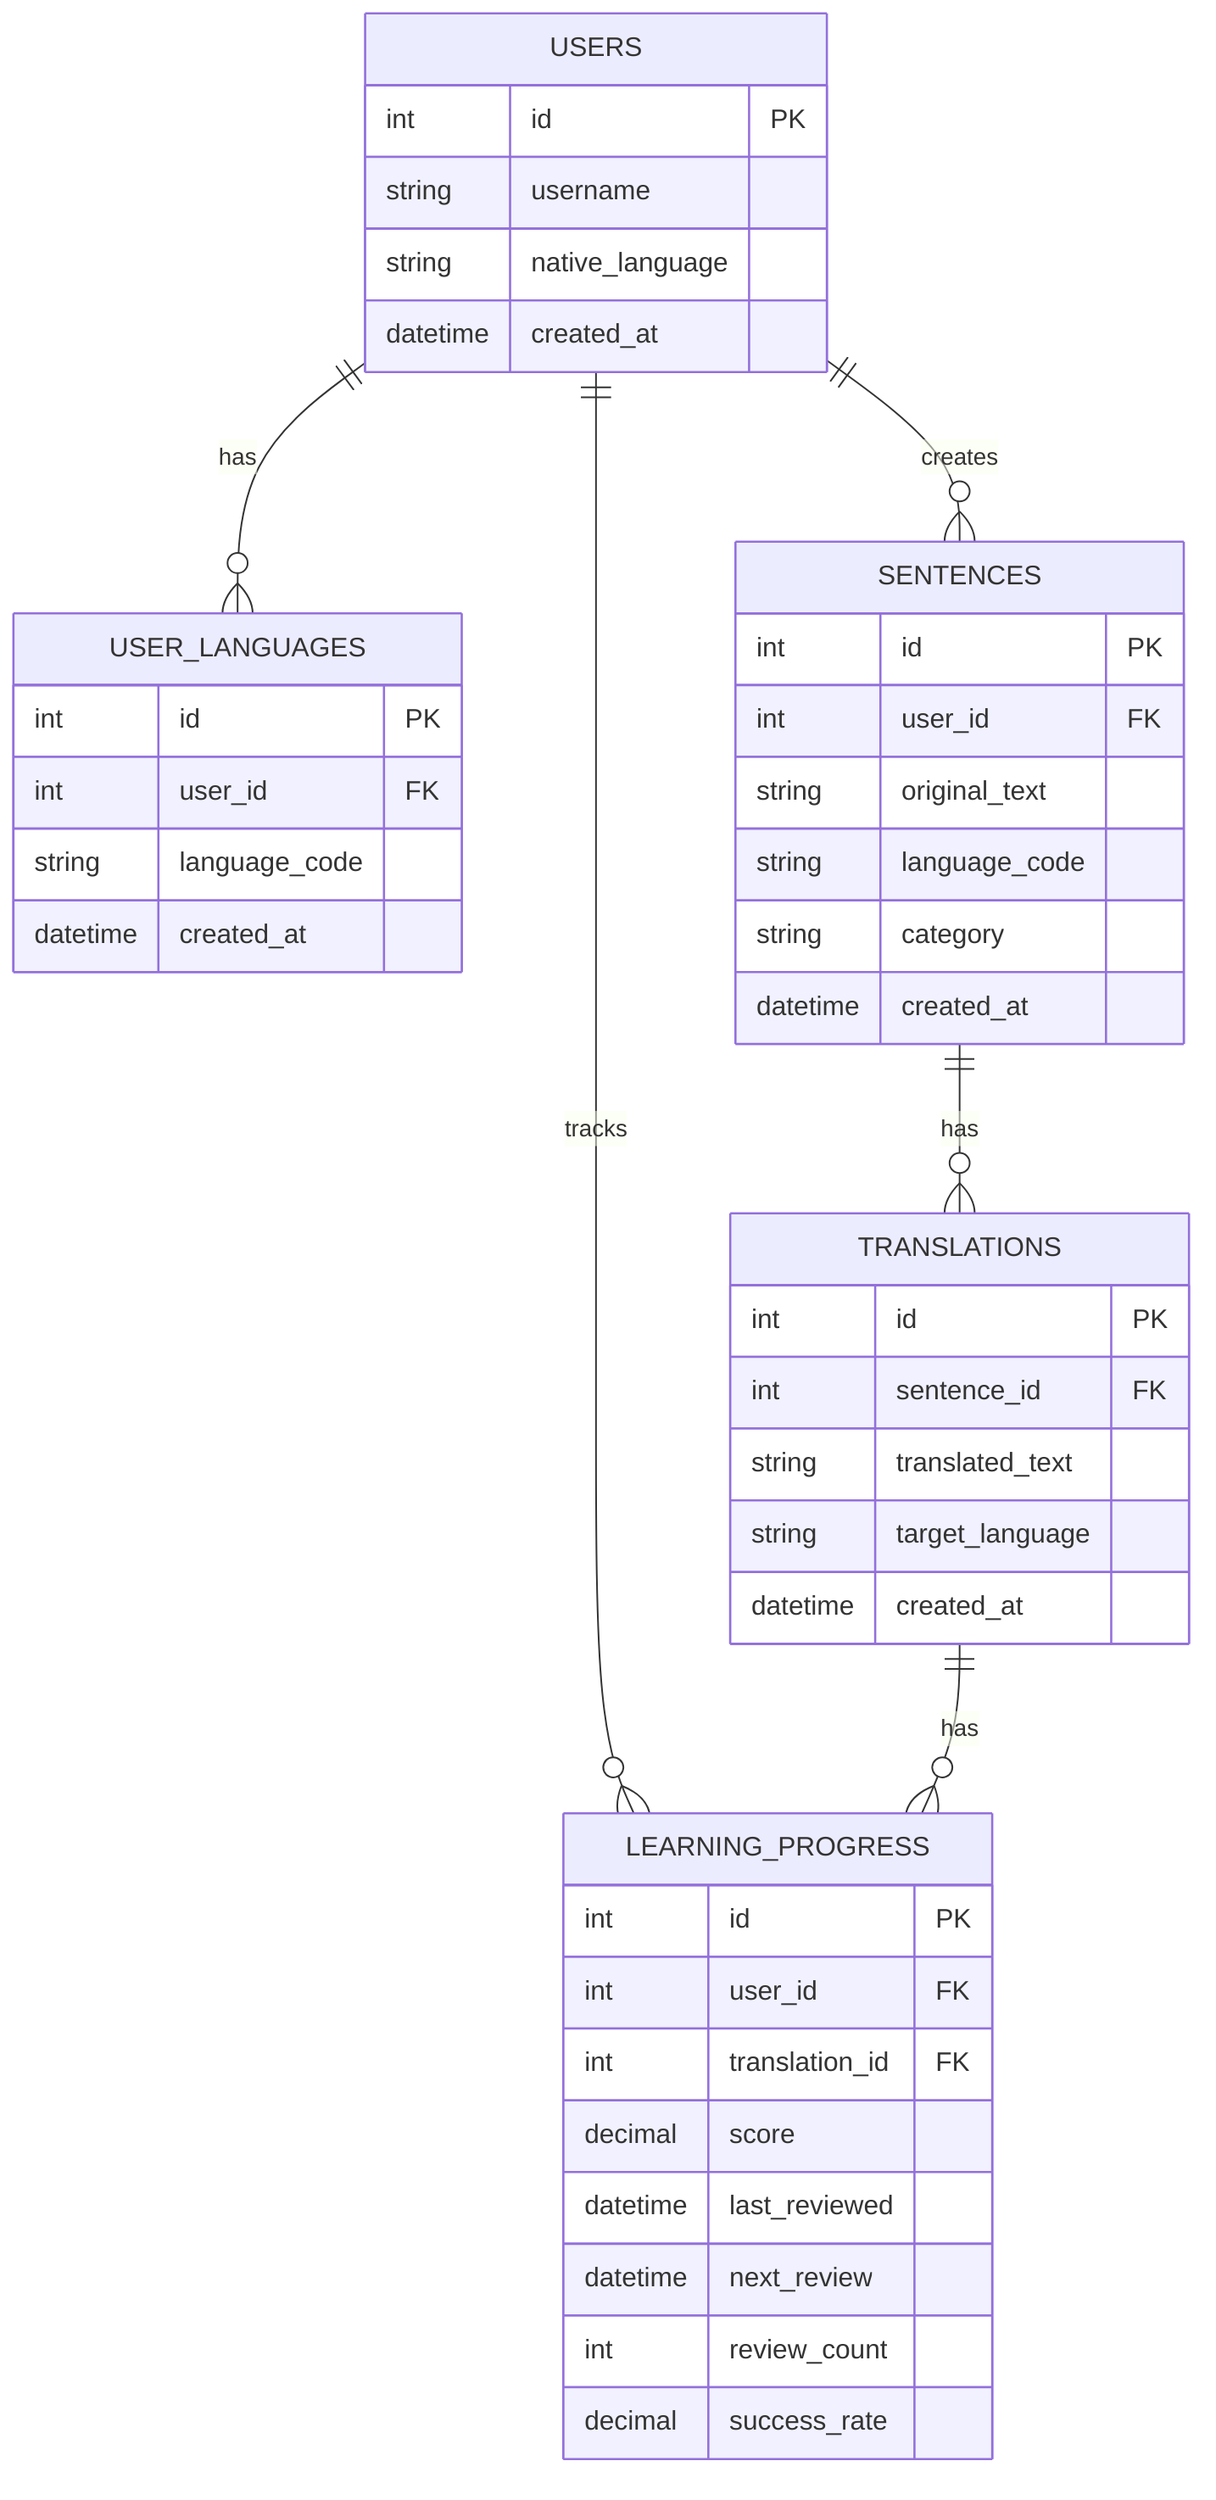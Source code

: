 erDiagram
    USERS ||--o{ USER_LANGUAGES : "has"
    USERS ||--o{ SENTENCES : "creates"
    USERS ||--o{ LEARNING_PROGRESS : "tracks"
    SENTENCES ||--o{ TRANSLATIONS : "has"
    TRANSLATIONS ||--o{ LEARNING_PROGRESS : "has"

    USERS {
        int id PK
        string username
        string native_language
        datetime created_at
    }

    USER_LANGUAGES {
        int id PK
        int user_id FK
        string language_code
        datetime created_at
    }

    SENTENCES {
        int id PK
        int user_id FK
        string original_text
        string language_code
        string category
        datetime created_at
    }

    TRANSLATIONS {
        int id PK
        int sentence_id FK
        string translated_text
        string target_language
        datetime created_at
    }

    LEARNING_PROGRESS {
        int id PK
        int user_id FK
        int translation_id FK
        decimal score
        datetime last_reviewed
        datetime next_review
        int review_count
        decimal success_rate
    }